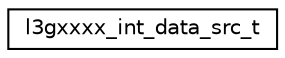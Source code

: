 digraph "Graphical Class Hierarchy"
{
 // LATEX_PDF_SIZE
  edge [fontname="Helvetica",fontsize="10",labelfontname="Helvetica",labelfontsize="10"];
  node [fontname="Helvetica",fontsize="10",shape=record];
  rankdir="LR";
  Node0 [label="l3gxxxx_int_data_src_t",height=0.2,width=0.4,color="black", fillcolor="white", style="filled",URL="$unionl3gxxxx__int__data__src__t.html",tooltip="Data interrupt sources (data ready and FIFO status)"];
}

